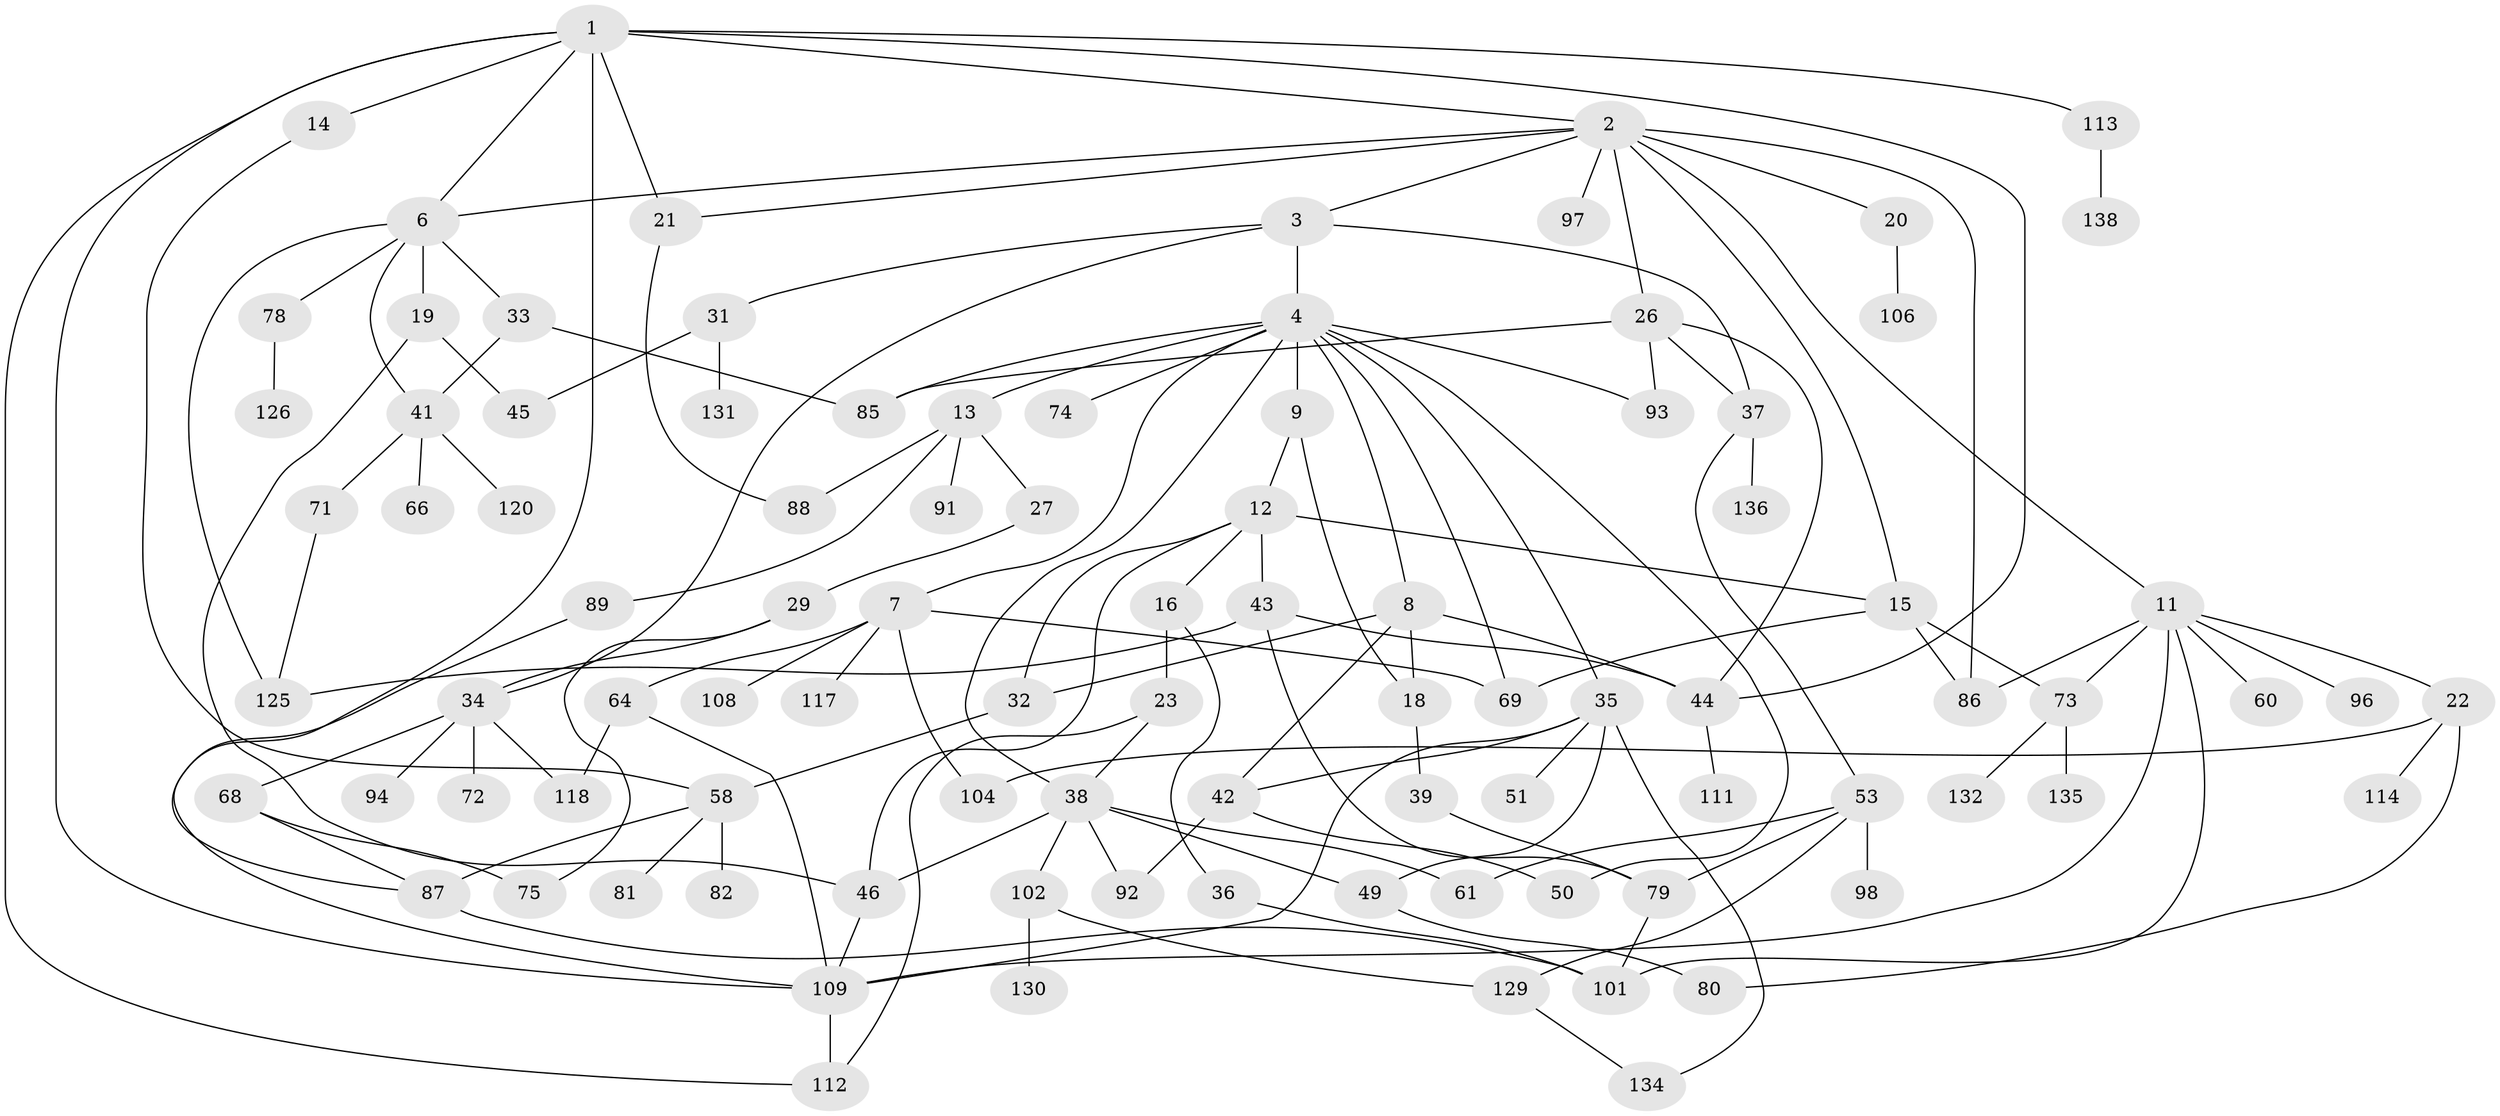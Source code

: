 // original degree distribution, {6: 0.014492753623188406, 9: 0.014492753623188406, 5: 0.07971014492753623, 4: 0.12318840579710146, 3: 0.2318840579710145, 2: 0.2826086956521739, 7: 0.021739130434782608, 1: 0.2318840579710145}
// Generated by graph-tools (version 1.1) at 2025/41/03/06/25 10:41:27]
// undirected, 94 vertices, 145 edges
graph export_dot {
graph [start="1"]
  node [color=gray90,style=filled];
  1 [super="+65"];
  2 [super="+63"];
  3 [super="+17"];
  4 [super="+5"];
  6 [super="+10"];
  7 [super="+25"];
  8 [super="+83"];
  9;
  11 [super="+24"];
  12 [super="+54"];
  13 [super="+47"];
  14 [super="+62"];
  15 [super="+103"];
  16;
  18 [super="+28"];
  19 [super="+30"];
  20;
  21 [super="+122"];
  22 [super="+59"];
  23;
  26;
  27;
  29 [super="+67"];
  31;
  32 [super="+128"];
  33 [super="+57"];
  34 [super="+56"];
  35 [super="+52"];
  36;
  37 [super="+40"];
  38 [super="+48"];
  39;
  41 [super="+119"];
  42 [super="+55"];
  43 [super="+133"];
  44 [super="+105"];
  45 [super="+127"];
  46;
  49;
  50 [super="+95"];
  51;
  53;
  58 [super="+123"];
  60;
  61 [super="+76"];
  64 [super="+70"];
  66;
  68 [super="+77"];
  69;
  71;
  72 [super="+100"];
  73 [super="+84"];
  74;
  75;
  78 [super="+99"];
  79 [super="+116"];
  80;
  81;
  82;
  85 [super="+115"];
  86;
  87 [super="+90"];
  88;
  89;
  91;
  92;
  93 [super="+124"];
  94;
  96;
  97;
  98;
  101;
  102 [super="+107"];
  104;
  106;
  108;
  109 [super="+110"];
  111;
  112 [super="+137"];
  113;
  114;
  117 [super="+121"];
  118;
  120;
  125;
  126;
  129;
  130;
  131;
  132;
  134;
  135;
  136;
  138;
  1 -- 2;
  1 -- 6;
  1 -- 14;
  1 -- 109;
  1 -- 112;
  1 -- 113;
  1 -- 21;
  1 -- 87;
  1 -- 44;
  2 -- 3;
  2 -- 11;
  2 -- 15;
  2 -- 20;
  2 -- 21;
  2 -- 26;
  2 -- 86;
  2 -- 97;
  2 -- 6;
  3 -- 4;
  3 -- 31;
  3 -- 37;
  3 -- 34;
  4 -- 7;
  4 -- 9;
  4 -- 13;
  4 -- 35;
  4 -- 38;
  4 -- 69;
  4 -- 93;
  4 -- 50;
  4 -- 85;
  4 -- 8;
  4 -- 74;
  6 -- 19;
  6 -- 78;
  6 -- 33;
  6 -- 41;
  6 -- 125;
  7 -- 64;
  7 -- 117;
  7 -- 104;
  7 -- 108;
  7 -- 69;
  8 -- 32;
  8 -- 42;
  8 -- 18;
  8 -- 44;
  9 -- 12;
  9 -- 18;
  11 -- 22;
  11 -- 101;
  11 -- 96;
  11 -- 86;
  11 -- 73;
  11 -- 60;
  11 -- 109;
  12 -- 16;
  12 -- 43;
  12 -- 15;
  12 -- 32;
  12 -- 46;
  13 -- 27;
  13 -- 88;
  13 -- 89;
  13 -- 91;
  14 -- 58;
  15 -- 86;
  15 -- 69;
  15 -- 73;
  16 -- 23;
  16 -- 36;
  18 -- 39;
  19 -- 46;
  19 -- 45;
  20 -- 106;
  21 -- 88;
  22 -- 80;
  22 -- 114;
  22 -- 104;
  23 -- 38;
  23 -- 112;
  26 -- 37;
  26 -- 93;
  26 -- 44;
  26 -- 85;
  27 -- 29;
  29 -- 75;
  29 -- 34;
  31 -- 45;
  31 -- 131;
  32 -- 58;
  33 -- 41;
  33 -- 85;
  34 -- 68;
  34 -- 72;
  34 -- 94;
  34 -- 118;
  35 -- 51;
  35 -- 109;
  35 -- 49;
  35 -- 42;
  35 -- 134;
  36 -- 101;
  37 -- 136;
  37 -- 53;
  38 -- 49;
  38 -- 102;
  38 -- 46;
  38 -- 92;
  38 -- 61;
  39 -- 79;
  41 -- 66;
  41 -- 71;
  41 -- 120;
  42 -- 92;
  42 -- 50;
  43 -- 44;
  43 -- 125;
  43 -- 79;
  44 -- 111;
  46 -- 109;
  49 -- 80;
  53 -- 61;
  53 -- 98;
  53 -- 129;
  53 -- 79;
  58 -- 81;
  58 -- 82;
  58 -- 87 [weight=2];
  64 -- 109;
  64 -- 118;
  68 -- 75;
  68 -- 87;
  71 -- 125;
  73 -- 132;
  73 -- 135;
  78 -- 126;
  79 -- 101;
  87 -- 101;
  89 -- 109;
  102 -- 129;
  102 -- 130;
  109 -- 112;
  113 -- 138;
  129 -- 134;
}
